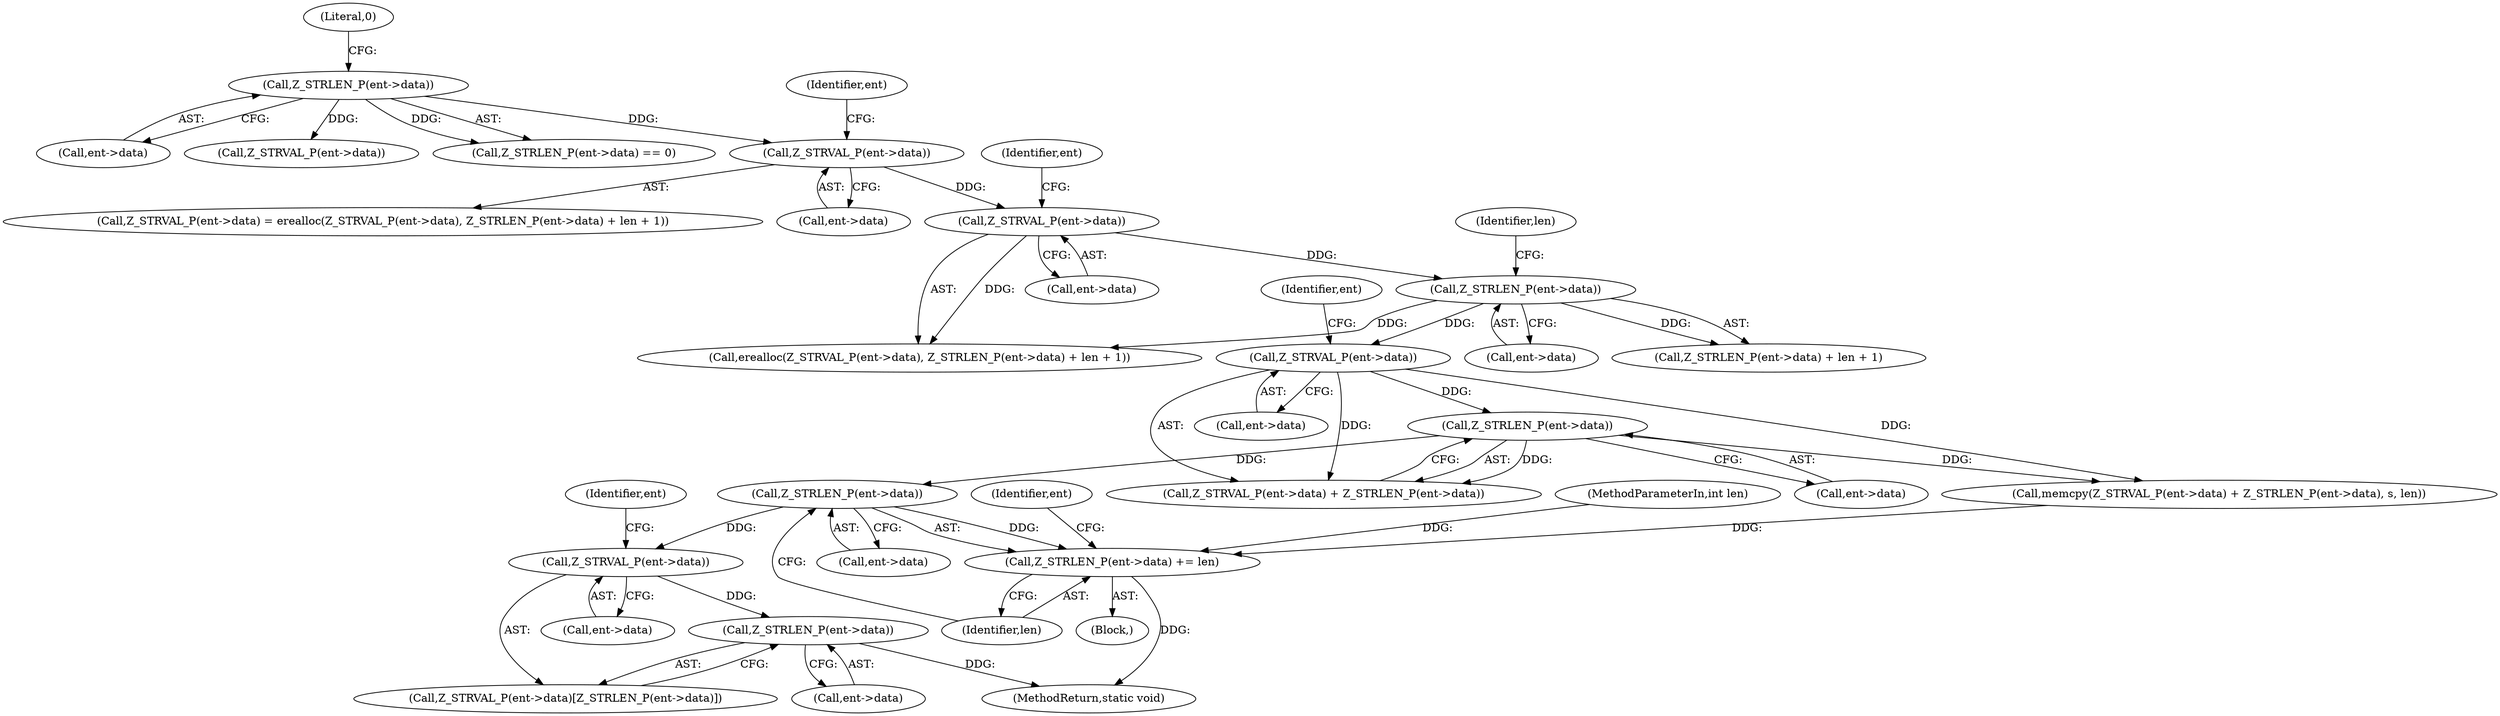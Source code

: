 digraph "0_php-src_a44c89e8af7c2410f4bfc5e097be2a5d0639a60c?w=1@pointer" {
"1000196" [label="(Call,Z_STRLEN_P(ent->data))"];
"1000189" [label="(Call,Z_STRLEN_P(ent->data))"];
"1000185" [label="(Call,Z_STRVAL_P(ent->data))"];
"1000176" [label="(Call,Z_STRLEN_P(ent->data))"];
"1000171" [label="(Call,Z_STRVAL_P(ent->data))"];
"1000166" [label="(Call,Z_STRVAL_P(ent->data))"];
"1000138" [label="(Call,Z_STRLEN_P(ent->data))"];
"1000195" [label="(Call,Z_STRLEN_P(ent->data) += len)"];
"1000203" [label="(Call,Z_STRVAL_P(ent->data))"];
"1000207" [label="(Call,Z_STRLEN_P(ent->data))"];
"1000205" [label="(Identifier,ent)"];
"1000142" [label="(Literal,0)"];
"1000189" [label="(Call,Z_STRLEN_P(ent->data))"];
"1000195" [label="(Call,Z_STRLEN_P(ent->data) += len)"];
"1000138" [label="(Call,Z_STRLEN_P(ent->data))"];
"1000190" [label="(Call,ent->data)"];
"1000185" [label="(Call,Z_STRVAL_P(ent->data))"];
"1000429" [label="(MethodReturn,static void)"];
"1000175" [label="(Call,Z_STRLEN_P(ent->data) + len + 1)"];
"1000208" [label="(Call,ent->data)"];
"1000176" [label="(Call,Z_STRLEN_P(ent->data))"];
"1000203" [label="(Call,Z_STRVAL_P(ent->data))"];
"1000196" [label="(Call,Z_STRLEN_P(ent->data))"];
"1000139" [label="(Call,ent->data)"];
"1000170" [label="(Call,erealloc(Z_STRVAL_P(ent->data), Z_STRLEN_P(ent->data) + len + 1))"];
"1000171" [label="(Call,Z_STRVAL_P(ent->data))"];
"1000166" [label="(Call,Z_STRVAL_P(ent->data))"];
"1000202" [label="(Call,Z_STRVAL_P(ent->data)[Z_STRLEN_P(ent->data)])"];
"1000209" [label="(Identifier,ent)"];
"1000145" [label="(Call,Z_STRVAL_P(ent->data))"];
"1000200" [label="(Identifier,len)"];
"1000178" [label="(Identifier,ent)"];
"1000181" [label="(Identifier,len)"];
"1000186" [label="(Call,ent->data)"];
"1000177" [label="(Call,ent->data)"];
"1000104" [label="(MethodParameterIn,int len)"];
"1000204" [label="(Call,ent->data)"];
"1000137" [label="(Call,Z_STRLEN_P(ent->data) == 0)"];
"1000173" [label="(Identifier,ent)"];
"1000164" [label="(Block,)"];
"1000165" [label="(Call,Z_STRVAL_P(ent->data) = erealloc(Z_STRVAL_P(ent->data), Z_STRLEN_P(ent->data) + len + 1))"];
"1000207" [label="(Call,Z_STRLEN_P(ent->data))"];
"1000184" [label="(Call,Z_STRVAL_P(ent->data) + Z_STRLEN_P(ent->data))"];
"1000191" [label="(Identifier,ent)"];
"1000183" [label="(Call,memcpy(Z_STRVAL_P(ent->data) + Z_STRLEN_P(ent->data), s, len))"];
"1000167" [label="(Call,ent->data)"];
"1000197" [label="(Call,ent->data)"];
"1000172" [label="(Call,ent->data)"];
"1000196" -> "1000195"  [label="AST: "];
"1000196" -> "1000197"  [label="CFG: "];
"1000197" -> "1000196"  [label="AST: "];
"1000200" -> "1000196"  [label="CFG: "];
"1000196" -> "1000195"  [label="DDG: "];
"1000189" -> "1000196"  [label="DDG: "];
"1000196" -> "1000203"  [label="DDG: "];
"1000189" -> "1000184"  [label="AST: "];
"1000189" -> "1000190"  [label="CFG: "];
"1000190" -> "1000189"  [label="AST: "];
"1000184" -> "1000189"  [label="CFG: "];
"1000189" -> "1000183"  [label="DDG: "];
"1000189" -> "1000184"  [label="DDG: "];
"1000185" -> "1000189"  [label="DDG: "];
"1000185" -> "1000184"  [label="AST: "];
"1000185" -> "1000186"  [label="CFG: "];
"1000186" -> "1000185"  [label="AST: "];
"1000191" -> "1000185"  [label="CFG: "];
"1000185" -> "1000183"  [label="DDG: "];
"1000185" -> "1000184"  [label="DDG: "];
"1000176" -> "1000185"  [label="DDG: "];
"1000176" -> "1000175"  [label="AST: "];
"1000176" -> "1000177"  [label="CFG: "];
"1000177" -> "1000176"  [label="AST: "];
"1000181" -> "1000176"  [label="CFG: "];
"1000176" -> "1000170"  [label="DDG: "];
"1000176" -> "1000175"  [label="DDG: "];
"1000171" -> "1000176"  [label="DDG: "];
"1000171" -> "1000170"  [label="AST: "];
"1000171" -> "1000172"  [label="CFG: "];
"1000172" -> "1000171"  [label="AST: "];
"1000178" -> "1000171"  [label="CFG: "];
"1000171" -> "1000170"  [label="DDG: "];
"1000166" -> "1000171"  [label="DDG: "];
"1000166" -> "1000165"  [label="AST: "];
"1000166" -> "1000167"  [label="CFG: "];
"1000167" -> "1000166"  [label="AST: "];
"1000173" -> "1000166"  [label="CFG: "];
"1000138" -> "1000166"  [label="DDG: "];
"1000138" -> "1000137"  [label="AST: "];
"1000138" -> "1000139"  [label="CFG: "];
"1000139" -> "1000138"  [label="AST: "];
"1000142" -> "1000138"  [label="CFG: "];
"1000138" -> "1000137"  [label="DDG: "];
"1000138" -> "1000145"  [label="DDG: "];
"1000195" -> "1000164"  [label="AST: "];
"1000195" -> "1000200"  [label="CFG: "];
"1000200" -> "1000195"  [label="AST: "];
"1000205" -> "1000195"  [label="CFG: "];
"1000195" -> "1000429"  [label="DDG: "];
"1000183" -> "1000195"  [label="DDG: "];
"1000104" -> "1000195"  [label="DDG: "];
"1000203" -> "1000202"  [label="AST: "];
"1000203" -> "1000204"  [label="CFG: "];
"1000204" -> "1000203"  [label="AST: "];
"1000209" -> "1000203"  [label="CFG: "];
"1000203" -> "1000207"  [label="DDG: "];
"1000207" -> "1000202"  [label="AST: "];
"1000207" -> "1000208"  [label="CFG: "];
"1000208" -> "1000207"  [label="AST: "];
"1000202" -> "1000207"  [label="CFG: "];
"1000207" -> "1000429"  [label="DDG: "];
}
